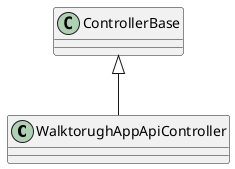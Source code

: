 @startuml
class WalktorughAppApiController {
}
ControllerBase <|-- WalktorughAppApiController
@enduml
